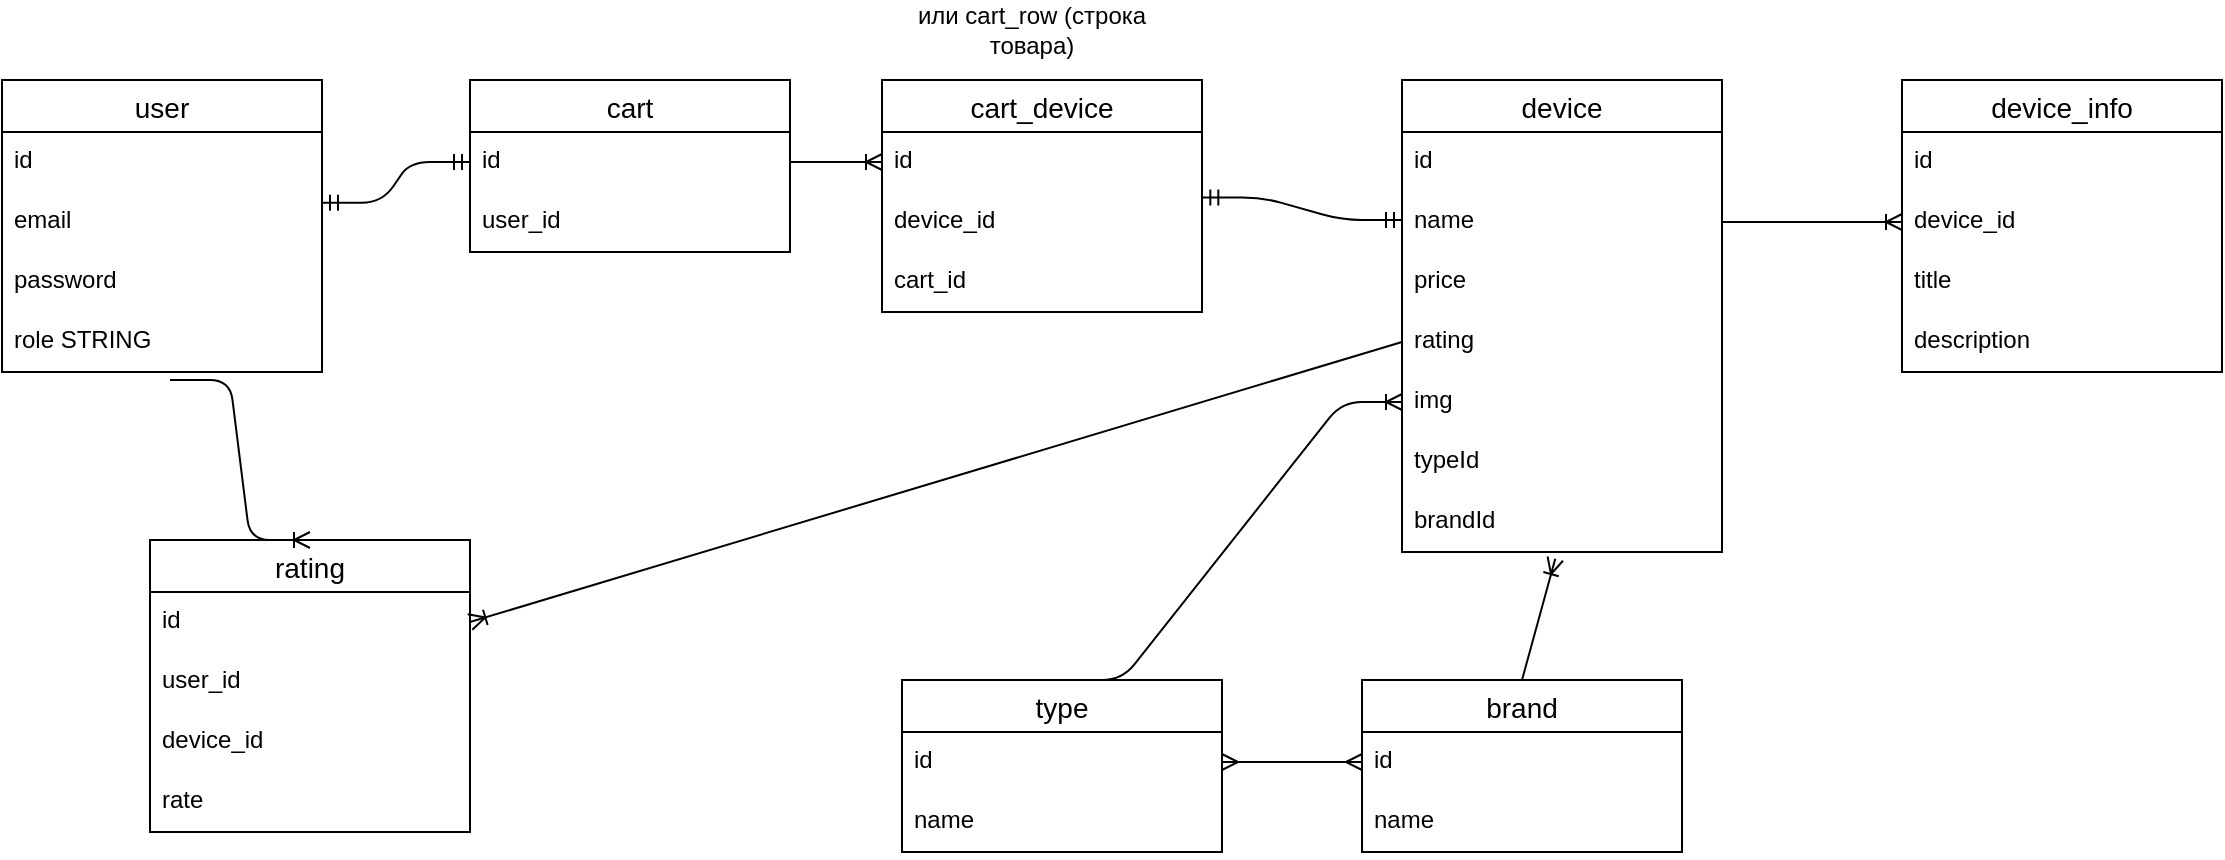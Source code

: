 <mxfile version="24.8.3">
  <diagram id="WGEXmK6ENT6QTIPzFbvp" name="Page-1">
    <mxGraphModel dx="819" dy="435" grid="1" gridSize="10" guides="1" tooltips="1" connect="1" arrows="1" fold="1" page="1" pageScale="1" pageWidth="827" pageHeight="1169" math="0" shadow="0">
      <root>
        <mxCell id="0" />
        <mxCell id="1" parent="0" />
        <mxCell id="ZUWV-IsaNAgwDZ5CgreR-1" value="user" style="swimlane;fontStyle=0;childLayout=stackLayout;horizontal=1;startSize=26;horizontalStack=0;resizeParent=1;resizeParentMax=0;resizeLast=0;collapsible=1;marginBottom=0;align=center;fontSize=14;" parent="1" vertex="1">
          <mxGeometry x="180" y="140" width="160" height="146" as="geometry" />
        </mxCell>
        <mxCell id="ZUWV-IsaNAgwDZ5CgreR-2" value="id" style="text;strokeColor=none;fillColor=none;spacingLeft=4;spacingRight=4;overflow=hidden;rotatable=0;points=[[0,0.5],[1,0.5]];portConstraint=eastwest;fontSize=12;" parent="ZUWV-IsaNAgwDZ5CgreR-1" vertex="1">
          <mxGeometry y="26" width="160" height="30" as="geometry" />
        </mxCell>
        <mxCell id="ZUWV-IsaNAgwDZ5CgreR-3" value="email" style="text;strokeColor=none;fillColor=none;spacingLeft=4;spacingRight=4;overflow=hidden;rotatable=0;points=[[0,0.5],[1,0.5]];portConstraint=eastwest;fontSize=12;" parent="ZUWV-IsaNAgwDZ5CgreR-1" vertex="1">
          <mxGeometry y="56" width="160" height="30" as="geometry" />
        </mxCell>
        <mxCell id="ZUWV-IsaNAgwDZ5CgreR-5" value="password" style="text;strokeColor=none;fillColor=none;spacingLeft=4;spacingRight=4;overflow=hidden;rotatable=0;points=[[0,0.5],[1,0.5]];portConstraint=eastwest;fontSize=12;" parent="ZUWV-IsaNAgwDZ5CgreR-1" vertex="1">
          <mxGeometry y="86" width="160" height="30" as="geometry" />
        </mxCell>
        <mxCell id="ZUWV-IsaNAgwDZ5CgreR-4" value="role STRING" style="text;strokeColor=none;fillColor=none;spacingLeft=4;spacingRight=4;overflow=hidden;rotatable=0;points=[[0,0.5],[1,0.5]];portConstraint=eastwest;fontSize=12;" parent="ZUWV-IsaNAgwDZ5CgreR-1" vertex="1">
          <mxGeometry y="116" width="160" height="30" as="geometry" />
        </mxCell>
        <mxCell id="ZUWV-IsaNAgwDZ5CgreR-6" value="cart" style="swimlane;fontStyle=0;childLayout=stackLayout;horizontal=1;startSize=26;horizontalStack=0;resizeParent=1;resizeParentMax=0;resizeLast=0;collapsible=1;marginBottom=0;align=center;fontSize=14;" parent="1" vertex="1">
          <mxGeometry x="414" y="140" width="160" height="86" as="geometry" />
        </mxCell>
        <mxCell id="ZUWV-IsaNAgwDZ5CgreR-7" value="id" style="text;strokeColor=none;fillColor=none;spacingLeft=4;spacingRight=4;overflow=hidden;rotatable=0;points=[[0,0.5],[1,0.5]];portConstraint=eastwest;fontSize=12;" parent="ZUWV-IsaNAgwDZ5CgreR-6" vertex="1">
          <mxGeometry y="26" width="160" height="30" as="geometry" />
        </mxCell>
        <mxCell id="ZUWV-IsaNAgwDZ5CgreR-8" value="user_id" style="text;strokeColor=none;fillColor=none;spacingLeft=4;spacingRight=4;overflow=hidden;rotatable=0;points=[[0,0.5],[1,0.5]];portConstraint=eastwest;fontSize=12;" parent="ZUWV-IsaNAgwDZ5CgreR-6" vertex="1">
          <mxGeometry y="56" width="160" height="30" as="geometry" />
        </mxCell>
        <mxCell id="ZUWV-IsaNAgwDZ5CgreR-11" value="" style="edgeStyle=entityRelationEdgeStyle;fontSize=12;html=1;endArrow=ERmandOne;startArrow=ERmandOne;exitX=1;exitY=0.178;exitDx=0;exitDy=0;exitPerimeter=0;entryX=0;entryY=0.5;entryDx=0;entryDy=0;" parent="1" source="ZUWV-IsaNAgwDZ5CgreR-3" target="ZUWV-IsaNAgwDZ5CgreR-7" edge="1">
          <mxGeometry width="100" height="100" relative="1" as="geometry">
            <mxPoint x="350" y="410" as="sourcePoint" />
            <mxPoint x="450" y="310" as="targetPoint" />
          </mxGeometry>
        </mxCell>
        <mxCell id="ZUWV-IsaNAgwDZ5CgreR-12" value="device" style="swimlane;fontStyle=0;childLayout=stackLayout;horizontal=1;startSize=26;horizontalStack=0;resizeParent=1;resizeParentMax=0;resizeLast=0;collapsible=1;marginBottom=0;align=center;fontSize=14;" parent="1" vertex="1">
          <mxGeometry x="880" y="140" width="160" height="236" as="geometry" />
        </mxCell>
        <mxCell id="ZUWV-IsaNAgwDZ5CgreR-13" value="id" style="text;strokeColor=none;fillColor=none;spacingLeft=4;spacingRight=4;overflow=hidden;rotatable=0;points=[[0,0.5],[1,0.5]];portConstraint=eastwest;fontSize=12;" parent="ZUWV-IsaNAgwDZ5CgreR-12" vertex="1">
          <mxGeometry y="26" width="160" height="30" as="geometry" />
        </mxCell>
        <mxCell id="ZUWV-IsaNAgwDZ5CgreR-14" value="name" style="text;strokeColor=none;fillColor=none;spacingLeft=4;spacingRight=4;overflow=hidden;rotatable=0;points=[[0,0.5],[1,0.5]];portConstraint=eastwest;fontSize=12;" parent="ZUWV-IsaNAgwDZ5CgreR-12" vertex="1">
          <mxGeometry y="56" width="160" height="30" as="geometry" />
        </mxCell>
        <mxCell id="ZUWV-IsaNAgwDZ5CgreR-15" value="price" style="text;strokeColor=none;fillColor=none;spacingLeft=4;spacingRight=4;overflow=hidden;rotatable=0;points=[[0,0.5],[1,0.5]];portConstraint=eastwest;fontSize=12;" parent="ZUWV-IsaNAgwDZ5CgreR-12" vertex="1">
          <mxGeometry y="86" width="160" height="30" as="geometry" />
        </mxCell>
        <mxCell id="ZUWV-IsaNAgwDZ5CgreR-16" value="rating" style="text;strokeColor=none;fillColor=none;spacingLeft=4;spacingRight=4;overflow=hidden;rotatable=0;points=[[0,0.5],[1,0.5]];portConstraint=eastwest;fontSize=12;" parent="ZUWV-IsaNAgwDZ5CgreR-12" vertex="1">
          <mxGeometry y="116" width="160" height="30" as="geometry" />
        </mxCell>
        <mxCell id="ZUWV-IsaNAgwDZ5CgreR-17" value="img" style="text;strokeColor=none;fillColor=none;spacingLeft=4;spacingRight=4;overflow=hidden;rotatable=0;points=[[0,0.5],[1,0.5]];portConstraint=eastwest;fontSize=12;" parent="ZUWV-IsaNAgwDZ5CgreR-12" vertex="1">
          <mxGeometry y="146" width="160" height="30" as="geometry" />
        </mxCell>
        <mxCell id="ZUWV-IsaNAgwDZ5CgreR-18" value="typeId" style="text;strokeColor=none;fillColor=none;spacingLeft=4;spacingRight=4;overflow=hidden;rotatable=0;points=[[0,0.5],[1,0.5]];portConstraint=eastwest;fontSize=12;" parent="ZUWV-IsaNAgwDZ5CgreR-12" vertex="1">
          <mxGeometry y="176" width="160" height="30" as="geometry" />
        </mxCell>
        <mxCell id="ZUWV-IsaNAgwDZ5CgreR-19" value="brandId" style="text;strokeColor=none;fillColor=none;spacingLeft=4;spacingRight=4;overflow=hidden;rotatable=0;points=[[0,0.5],[1,0.5]];portConstraint=eastwest;fontSize=12;" parent="ZUWV-IsaNAgwDZ5CgreR-12" vertex="1">
          <mxGeometry y="206" width="160" height="30" as="geometry" />
        </mxCell>
        <mxCell id="ZUWV-IsaNAgwDZ5CgreR-20" value="type" style="swimlane;fontStyle=0;childLayout=stackLayout;horizontal=1;startSize=26;horizontalStack=0;resizeParent=1;resizeParentMax=0;resizeLast=0;collapsible=1;marginBottom=0;align=center;fontSize=14;" parent="1" vertex="1">
          <mxGeometry x="630" y="440" width="160" height="86" as="geometry" />
        </mxCell>
        <mxCell id="ZUWV-IsaNAgwDZ5CgreR-21" value="id" style="text;strokeColor=none;fillColor=none;spacingLeft=4;spacingRight=4;overflow=hidden;rotatable=0;points=[[0,0.5],[1,0.5]];portConstraint=eastwest;fontSize=12;" parent="ZUWV-IsaNAgwDZ5CgreR-20" vertex="1">
          <mxGeometry y="26" width="160" height="30" as="geometry" />
        </mxCell>
        <mxCell id="ZUWV-IsaNAgwDZ5CgreR-22" value="name" style="text;strokeColor=none;fillColor=none;spacingLeft=4;spacingRight=4;overflow=hidden;rotatable=0;points=[[0,0.5],[1,0.5]];portConstraint=eastwest;fontSize=12;" parent="ZUWV-IsaNAgwDZ5CgreR-20" vertex="1">
          <mxGeometry y="56" width="160" height="30" as="geometry" />
        </mxCell>
        <mxCell id="ZUWV-IsaNAgwDZ5CgreR-24" value="brand" style="swimlane;fontStyle=0;childLayout=stackLayout;horizontal=1;startSize=26;horizontalStack=0;resizeParent=1;resizeParentMax=0;resizeLast=0;collapsible=1;marginBottom=0;align=center;fontSize=14;" parent="1" vertex="1">
          <mxGeometry x="860" y="440" width="160" height="86" as="geometry" />
        </mxCell>
        <mxCell id="ZUWV-IsaNAgwDZ5CgreR-25" value="id" style="text;strokeColor=none;fillColor=none;spacingLeft=4;spacingRight=4;overflow=hidden;rotatable=0;points=[[0,0.5],[1,0.5]];portConstraint=eastwest;fontSize=12;" parent="ZUWV-IsaNAgwDZ5CgreR-24" vertex="1">
          <mxGeometry y="26" width="160" height="30" as="geometry" />
        </mxCell>
        <mxCell id="ZUWV-IsaNAgwDZ5CgreR-26" value="name" style="text;strokeColor=none;fillColor=none;spacingLeft=4;spacingRight=4;overflow=hidden;rotatable=0;points=[[0,0.5],[1,0.5]];portConstraint=eastwest;fontSize=12;" parent="ZUWV-IsaNAgwDZ5CgreR-24" vertex="1">
          <mxGeometry y="56" width="160" height="30" as="geometry" />
        </mxCell>
        <mxCell id="ZUWV-IsaNAgwDZ5CgreR-28" value="" style="edgeStyle=entityRelationEdgeStyle;fontSize=12;html=1;endArrow=ERoneToMany;exitX=0.5;exitY=0;exitDx=0;exitDy=0;entryX=0;entryY=0.5;entryDx=0;entryDy=0;" parent="1" source="ZUWV-IsaNAgwDZ5CgreR-20" target="ZUWV-IsaNAgwDZ5CgreR-17" edge="1">
          <mxGeometry width="100" height="100" relative="1" as="geometry">
            <mxPoint x="780" y="430" as="sourcePoint" />
            <mxPoint x="880" y="330" as="targetPoint" />
          </mxGeometry>
        </mxCell>
        <mxCell id="ZUWV-IsaNAgwDZ5CgreR-29" value="" style="fontSize=12;html=1;endArrow=ERoneToMany;exitX=0.5;exitY=0;exitDx=0;exitDy=0;entryX=0.479;entryY=1.111;entryDx=0;entryDy=0;entryPerimeter=0;" parent="1" source="ZUWV-IsaNAgwDZ5CgreR-24" target="ZUWV-IsaNAgwDZ5CgreR-19" edge="1">
          <mxGeometry width="100" height="100" relative="1" as="geometry">
            <mxPoint x="780" y="430" as="sourcePoint" />
            <mxPoint x="880" y="330" as="targetPoint" />
          </mxGeometry>
        </mxCell>
        <mxCell id="ZUWV-IsaNAgwDZ5CgreR-30" value="" style="edgeStyle=entityRelationEdgeStyle;fontSize=12;html=1;endArrow=ERmany;startArrow=ERmany;exitX=1;exitY=0.5;exitDx=0;exitDy=0;entryX=0;entryY=0.5;entryDx=0;entryDy=0;" parent="1" source="ZUWV-IsaNAgwDZ5CgreR-21" target="ZUWV-IsaNAgwDZ5CgreR-25" edge="1">
          <mxGeometry width="100" height="100" relative="1" as="geometry">
            <mxPoint x="780" y="430" as="sourcePoint" />
            <mxPoint x="880" y="330" as="targetPoint" />
          </mxGeometry>
        </mxCell>
        <mxCell id="ZUWV-IsaNAgwDZ5CgreR-31" value="device_info" style="swimlane;fontStyle=0;childLayout=stackLayout;horizontal=1;startSize=26;horizontalStack=0;resizeParent=1;resizeParentMax=0;resizeLast=0;collapsible=1;marginBottom=0;align=center;fontSize=14;" parent="1" vertex="1">
          <mxGeometry x="1130" y="140" width="160" height="146" as="geometry" />
        </mxCell>
        <mxCell id="ZUWV-IsaNAgwDZ5CgreR-32" value="id" style="text;strokeColor=none;fillColor=none;spacingLeft=4;spacingRight=4;overflow=hidden;rotatable=0;points=[[0,0.5],[1,0.5]];portConstraint=eastwest;fontSize=12;" parent="ZUWV-IsaNAgwDZ5CgreR-31" vertex="1">
          <mxGeometry y="26" width="160" height="30" as="geometry" />
        </mxCell>
        <mxCell id="ZUWV-IsaNAgwDZ5CgreR-33" value="device_id" style="text;strokeColor=none;fillColor=none;spacingLeft=4;spacingRight=4;overflow=hidden;rotatable=0;points=[[0,0.5],[1,0.5]];portConstraint=eastwest;fontSize=12;" parent="ZUWV-IsaNAgwDZ5CgreR-31" vertex="1">
          <mxGeometry y="56" width="160" height="30" as="geometry" />
        </mxCell>
        <mxCell id="ZUWV-IsaNAgwDZ5CgreR-34" value="title" style="text;strokeColor=none;fillColor=none;spacingLeft=4;spacingRight=4;overflow=hidden;rotatable=0;points=[[0,0.5],[1,0.5]];portConstraint=eastwest;fontSize=12;" parent="ZUWV-IsaNAgwDZ5CgreR-31" vertex="1">
          <mxGeometry y="86" width="160" height="30" as="geometry" />
        </mxCell>
        <mxCell id="ZUWV-IsaNAgwDZ5CgreR-36" value="description" style="text;strokeColor=none;fillColor=none;spacingLeft=4;spacingRight=4;overflow=hidden;rotatable=0;points=[[0,0.5],[1,0.5]];portConstraint=eastwest;fontSize=12;" parent="ZUWV-IsaNAgwDZ5CgreR-31" vertex="1">
          <mxGeometry y="116" width="160" height="30" as="geometry" />
        </mxCell>
        <mxCell id="ZUWV-IsaNAgwDZ5CgreR-35" value="" style="edgeStyle=entityRelationEdgeStyle;fontSize=12;html=1;endArrow=ERoneToMany;exitX=1;exitY=0.5;exitDx=0;exitDy=0;entryX=0;entryY=0.5;entryDx=0;entryDy=0;" parent="1" source="ZUWV-IsaNAgwDZ5CgreR-14" target="ZUWV-IsaNAgwDZ5CgreR-33" edge="1">
          <mxGeometry width="100" height="100" relative="1" as="geometry">
            <mxPoint x="1000" y="320" as="sourcePoint" />
            <mxPoint x="1100" y="220" as="targetPoint" />
          </mxGeometry>
        </mxCell>
        <mxCell id="ZUWV-IsaNAgwDZ5CgreR-37" value="cart_device" style="swimlane;fontStyle=0;childLayout=stackLayout;horizontal=1;startSize=26;horizontalStack=0;resizeParent=1;resizeParentMax=0;resizeLast=0;collapsible=1;marginBottom=0;align=center;fontSize=14;" parent="1" vertex="1">
          <mxGeometry x="620" y="140" width="160" height="116" as="geometry" />
        </mxCell>
        <mxCell id="ZUWV-IsaNAgwDZ5CgreR-38" value="id" style="text;strokeColor=none;fillColor=none;spacingLeft=4;spacingRight=4;overflow=hidden;rotatable=0;points=[[0,0.5],[1,0.5]];portConstraint=eastwest;fontSize=12;" parent="ZUWV-IsaNAgwDZ5CgreR-37" vertex="1">
          <mxGeometry y="26" width="160" height="30" as="geometry" />
        </mxCell>
        <mxCell id="ZUWV-IsaNAgwDZ5CgreR-39" value="device_id" style="text;strokeColor=none;fillColor=none;spacingLeft=4;spacingRight=4;overflow=hidden;rotatable=0;points=[[0,0.5],[1,0.5]];portConstraint=eastwest;fontSize=12;" parent="ZUWV-IsaNAgwDZ5CgreR-37" vertex="1">
          <mxGeometry y="56" width="160" height="30" as="geometry" />
        </mxCell>
        <mxCell id="ZUWV-IsaNAgwDZ5CgreR-40" value="cart_id" style="text;strokeColor=none;fillColor=none;spacingLeft=4;spacingRight=4;overflow=hidden;rotatable=0;points=[[0,0.5],[1,0.5]];portConstraint=eastwest;fontSize=12;" parent="ZUWV-IsaNAgwDZ5CgreR-37" vertex="1">
          <mxGeometry y="86" width="160" height="30" as="geometry" />
        </mxCell>
        <mxCell id="ZUWV-IsaNAgwDZ5CgreR-41" value="" style="edgeStyle=entityRelationEdgeStyle;fontSize=12;html=1;endArrow=ERoneToMany;exitX=1;exitY=0.5;exitDx=0;exitDy=0;entryX=0;entryY=0.5;entryDx=0;entryDy=0;" parent="1" source="ZUWV-IsaNAgwDZ5CgreR-7" target="ZUWV-IsaNAgwDZ5CgreR-38" edge="1">
          <mxGeometry width="100" height="100" relative="1" as="geometry">
            <mxPoint x="530" y="330" as="sourcePoint" />
            <mxPoint x="630" y="230" as="targetPoint" />
          </mxGeometry>
        </mxCell>
        <mxCell id="ZUWV-IsaNAgwDZ5CgreR-42" value="" style="edgeStyle=entityRelationEdgeStyle;fontSize=12;html=1;endArrow=ERmandOne;startArrow=ERmandOne;exitX=1.001;exitY=0.091;exitDx=0;exitDy=0;exitPerimeter=0;" parent="1" source="ZUWV-IsaNAgwDZ5CgreR-39" edge="1">
          <mxGeometry width="100" height="100" relative="1" as="geometry">
            <mxPoint x="830" y="310" as="sourcePoint" />
            <mxPoint x="880" y="210" as="targetPoint" />
          </mxGeometry>
        </mxCell>
        <mxCell id="ZUWV-IsaNAgwDZ5CgreR-43" value="rating" style="swimlane;fontStyle=0;childLayout=stackLayout;horizontal=1;startSize=26;horizontalStack=0;resizeParent=1;resizeParentMax=0;resizeLast=0;collapsible=1;marginBottom=0;align=center;fontSize=14;" parent="1" vertex="1">
          <mxGeometry x="254" y="370" width="160" height="146" as="geometry" />
        </mxCell>
        <mxCell id="ZUWV-IsaNAgwDZ5CgreR-44" value="id" style="text;strokeColor=none;fillColor=none;spacingLeft=4;spacingRight=4;overflow=hidden;rotatable=0;points=[[0,0.5],[1,0.5]];portConstraint=eastwest;fontSize=12;" parent="ZUWV-IsaNAgwDZ5CgreR-43" vertex="1">
          <mxGeometry y="26" width="160" height="30" as="geometry" />
        </mxCell>
        <mxCell id="ZUWV-IsaNAgwDZ5CgreR-45" value="user_id" style="text;strokeColor=none;fillColor=none;spacingLeft=4;spacingRight=4;overflow=hidden;rotatable=0;points=[[0,0.5],[1,0.5]];portConstraint=eastwest;fontSize=12;" parent="ZUWV-IsaNAgwDZ5CgreR-43" vertex="1">
          <mxGeometry y="56" width="160" height="30" as="geometry" />
        </mxCell>
        <mxCell id="ZUWV-IsaNAgwDZ5CgreR-46" value="device_id" style="text;strokeColor=none;fillColor=none;spacingLeft=4;spacingRight=4;overflow=hidden;rotatable=0;points=[[0,0.5],[1,0.5]];portConstraint=eastwest;fontSize=12;" parent="ZUWV-IsaNAgwDZ5CgreR-43" vertex="1">
          <mxGeometry y="86" width="160" height="30" as="geometry" />
        </mxCell>
        <mxCell id="ZUWV-IsaNAgwDZ5CgreR-47" value="rate" style="text;strokeColor=none;fillColor=none;spacingLeft=4;spacingRight=4;overflow=hidden;rotatable=0;points=[[0,0.5],[1,0.5]];portConstraint=eastwest;fontSize=12;" parent="ZUWV-IsaNAgwDZ5CgreR-43" vertex="1">
          <mxGeometry y="116" width="160" height="30" as="geometry" />
        </mxCell>
        <mxCell id="ZUWV-IsaNAgwDZ5CgreR-48" value="" style="edgeStyle=entityRelationEdgeStyle;fontSize=12;html=1;endArrow=ERoneToMany;exitX=0.525;exitY=1.133;exitDx=0;exitDy=0;exitPerimeter=0;entryX=0.5;entryY=0;entryDx=0;entryDy=0;" parent="1" source="ZUWV-IsaNAgwDZ5CgreR-4" target="ZUWV-IsaNAgwDZ5CgreR-43" edge="1">
          <mxGeometry width="100" height="100" relative="1" as="geometry">
            <mxPoint x="510" y="420" as="sourcePoint" />
            <mxPoint x="610" y="320" as="targetPoint" />
            <Array as="points">
              <mxPoint x="330" y="440" />
            </Array>
          </mxGeometry>
        </mxCell>
        <mxCell id="ZUWV-IsaNAgwDZ5CgreR-49" value="" style="fontSize=12;html=1;endArrow=ERoneToMany;exitX=0;exitY=0.5;exitDx=0;exitDy=0;entryX=1;entryY=0.5;entryDx=0;entryDy=0;" parent="1" source="ZUWV-IsaNAgwDZ5CgreR-16" target="ZUWV-IsaNAgwDZ5CgreR-44" edge="1">
          <mxGeometry width="100" height="100" relative="1" as="geometry">
            <mxPoint x="770" y="310" as="sourcePoint" />
            <mxPoint x="630" y="320" as="targetPoint" />
          </mxGeometry>
        </mxCell>
        <mxCell id="1jVZHHxuaIfVMf7uHWKh-1" value="или cart_row (строка товара)" style="text;html=1;align=center;verticalAlign=middle;whiteSpace=wrap;rounded=0;" vertex="1" parent="1">
          <mxGeometry x="630" y="100" width="130" height="30" as="geometry" />
        </mxCell>
      </root>
    </mxGraphModel>
  </diagram>
</mxfile>
